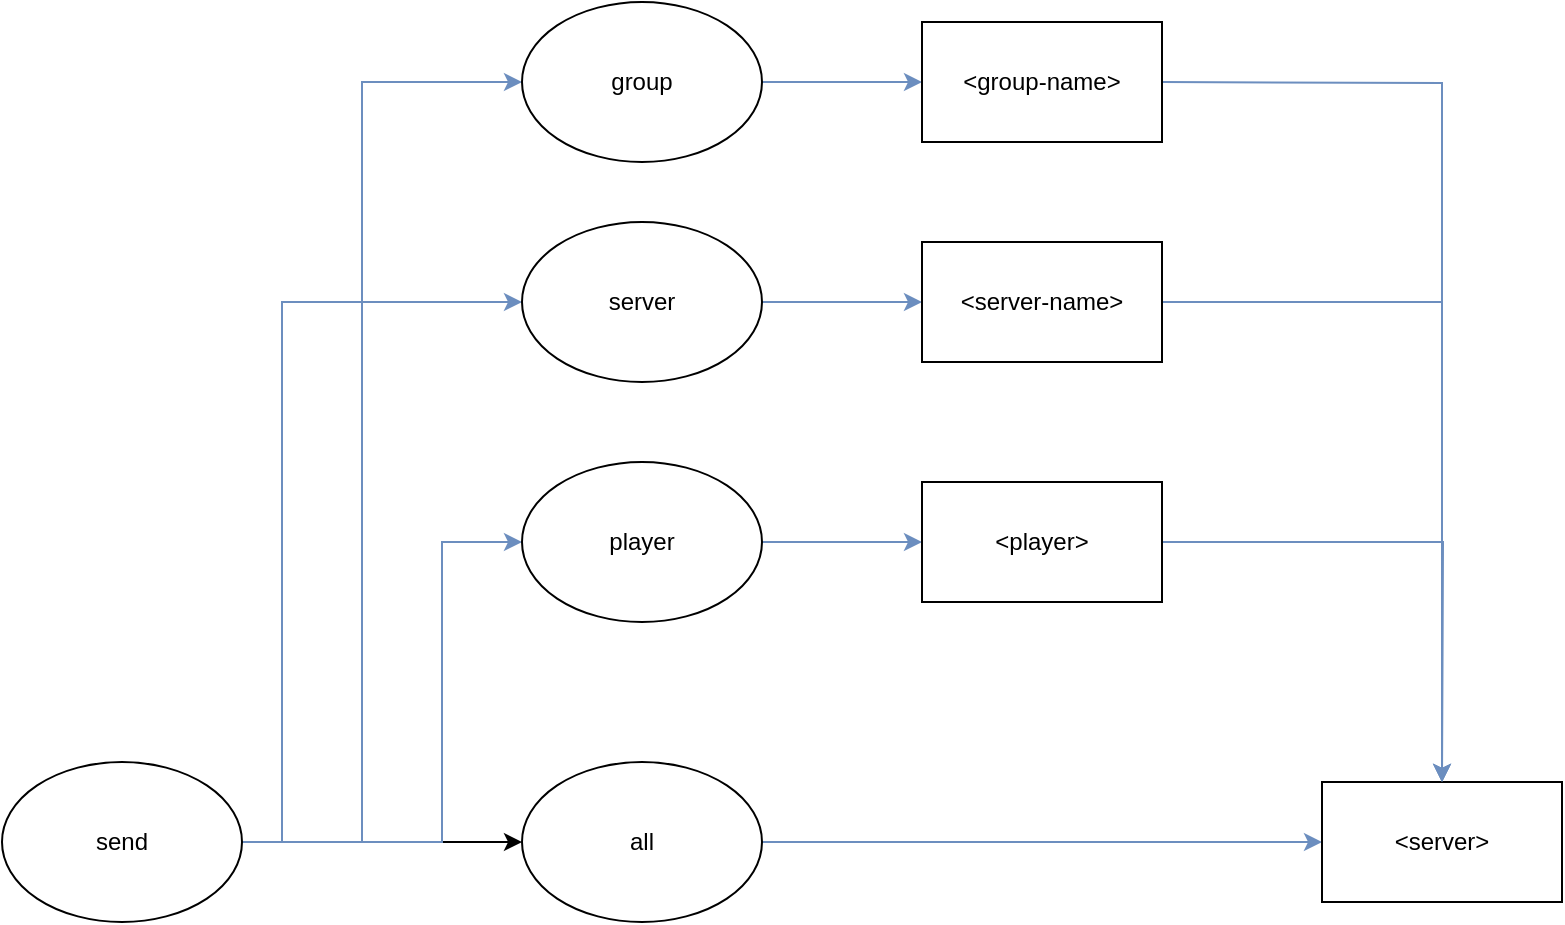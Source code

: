 <mxfile version="16.5.1" type="device"><diagram id="Fb-Inybf5bzQax99tmlt" name="Page-1"><mxGraphModel dx="1422" dy="849" grid="1" gridSize="10" guides="1" tooltips="1" connect="1" arrows="1" fold="1" page="1" pageScale="1" pageWidth="827" pageHeight="1169" math="0" shadow="0"><root><mxCell id="0"/><mxCell id="1" parent="0"/><mxCell id="vHH-PBHlcrKBcupYLKKA-2" style="edgeStyle=orthogonalEdgeStyle;rounded=0;orthogonalLoop=1;jettySize=auto;html=1;entryX=0;entryY=0.5;entryDx=0;entryDy=0;" parent="1" source="vHH-PBHlcrKBcupYLKKA-1" target="vHH-PBHlcrKBcupYLKKA-3" edge="1"><mxGeometry relative="1" as="geometry"><mxPoint x="280" y="40" as="targetPoint"/><Array as="points"><mxPoint x="280" y="540"/><mxPoint x="280" y="540"/></Array></mxGeometry></mxCell><mxCell id="vHH-PBHlcrKBcupYLKKA-4" style="edgeStyle=orthogonalEdgeStyle;rounded=0;orthogonalLoop=1;jettySize=auto;html=1;fillColor=#dae8fc;strokeColor=#6c8ebf;" parent="1" source="vHH-PBHlcrKBcupYLKKA-1" edge="1"><mxGeometry relative="1" as="geometry"><mxPoint x="280" y="160" as="targetPoint"/><Array as="points"><mxPoint x="200" y="540"/><mxPoint x="200" y="160"/></Array></mxGeometry></mxCell><mxCell id="vHH-PBHlcrKBcupYLKKA-14" style="edgeStyle=orthogonalEdgeStyle;rounded=0;orthogonalLoop=1;jettySize=auto;html=1;fillColor=#dae8fc;strokeColor=#6c8ebf;" parent="1" source="vHH-PBHlcrKBcupYLKKA-1" edge="1"><mxGeometry relative="1" as="geometry"><mxPoint x="280" y="270" as="targetPoint"/><Array as="points"><mxPoint x="160" y="540"/><mxPoint x="160" y="270"/></Array></mxGeometry></mxCell><mxCell id="vHH-PBHlcrKBcupYLKKA-17" style="edgeStyle=orthogonalEdgeStyle;rounded=0;orthogonalLoop=1;jettySize=auto;html=1;entryX=0;entryY=0.5;entryDx=0;entryDy=0;fillColor=#dae8fc;strokeColor=#6c8ebf;" parent="1" source="vHH-PBHlcrKBcupYLKKA-1" target="vHH-PBHlcrKBcupYLKKA-16" edge="1"><mxGeometry relative="1" as="geometry"><Array as="points"><mxPoint x="240" y="540"/><mxPoint x="240" y="390"/></Array></mxGeometry></mxCell><mxCell id="vHH-PBHlcrKBcupYLKKA-1" value="send" style="ellipse;whiteSpace=wrap;html=1;" parent="1" vertex="1"><mxGeometry x="20" y="500" width="120" height="80" as="geometry"/></mxCell><mxCell id="vHH-PBHlcrKBcupYLKKA-6" style="edgeStyle=orthogonalEdgeStyle;rounded=0;orthogonalLoop=1;jettySize=auto;html=1;entryX=0;entryY=0.5;entryDx=0;entryDy=0;entryPerimeter=0;fillColor=#dae8fc;strokeColor=#6c8ebf;" parent="1" source="vHH-PBHlcrKBcupYLKKA-3" target="vHH-PBHlcrKBcupYLKKA-13" edge="1"><mxGeometry relative="1" as="geometry"><mxPoint x="680" y="540" as="targetPoint"/></mxGeometry></mxCell><mxCell id="vHH-PBHlcrKBcupYLKKA-3" value="all" style="ellipse;whiteSpace=wrap;html=1;" parent="1" vertex="1"><mxGeometry x="280" y="500" width="120" height="80" as="geometry"/></mxCell><mxCell id="vHH-PBHlcrKBcupYLKKA-8" style="edgeStyle=orthogonalEdgeStyle;rounded=0;orthogonalLoop=1;jettySize=auto;html=1;fillColor=#dae8fc;strokeColor=#6c8ebf;" parent="1" source="vHH-PBHlcrKBcupYLKKA-5" edge="1"><mxGeometry relative="1" as="geometry"><mxPoint x="480" y="160" as="targetPoint"/></mxGeometry></mxCell><mxCell id="vHH-PBHlcrKBcupYLKKA-5" value="group" style="ellipse;whiteSpace=wrap;html=1;" parent="1" vertex="1"><mxGeometry x="280" y="120" width="120" height="80" as="geometry"/></mxCell><mxCell id="vHH-PBHlcrKBcupYLKKA-10" style="edgeStyle=orthogonalEdgeStyle;rounded=0;orthogonalLoop=1;jettySize=auto;html=1;entryX=0.5;entryY=0;entryDx=0;entryDy=0;fillColor=#dae8fc;strokeColor=#6c8ebf;" parent="1" target="vHH-PBHlcrKBcupYLKKA-13" edge="1"><mxGeometry relative="1" as="geometry"><mxPoint x="600" y="160" as="sourcePoint"/><mxPoint x="740" y="500" as="targetPoint"/></mxGeometry></mxCell><mxCell id="vHH-PBHlcrKBcupYLKKA-12" value="&amp;lt;group-name&amp;gt;" style="rounded=0;whiteSpace=wrap;html=1;" parent="1" vertex="1"><mxGeometry x="480" y="130" width="120" height="60" as="geometry"/></mxCell><mxCell id="vHH-PBHlcrKBcupYLKKA-13" value="&amp;lt;server&amp;gt;" style="rounded=0;whiteSpace=wrap;html=1;" parent="1" vertex="1"><mxGeometry x="680" y="510" width="120" height="60" as="geometry"/></mxCell><mxCell id="vHH-PBHlcrKBcupYLKKA-21" style="edgeStyle=orthogonalEdgeStyle;rounded=0;orthogonalLoop=1;jettySize=auto;html=1;entryX=0;entryY=0.5;entryDx=0;entryDy=0;fillColor=#dae8fc;strokeColor=#6c8ebf;" parent="1" source="vHH-PBHlcrKBcupYLKKA-15" target="vHH-PBHlcrKBcupYLKKA-18" edge="1"><mxGeometry relative="1" as="geometry"/></mxCell><mxCell id="vHH-PBHlcrKBcupYLKKA-15" value="server" style="ellipse;whiteSpace=wrap;html=1;" parent="1" vertex="1"><mxGeometry x="280" y="230" width="120" height="80" as="geometry"/></mxCell><mxCell id="vHH-PBHlcrKBcupYLKKA-20" style="edgeStyle=orthogonalEdgeStyle;rounded=0;orthogonalLoop=1;jettySize=auto;html=1;entryX=0;entryY=0.5;entryDx=0;entryDy=0;fillColor=#dae8fc;strokeColor=#6c8ebf;" parent="1" source="vHH-PBHlcrKBcupYLKKA-16" target="vHH-PBHlcrKBcupYLKKA-19" edge="1"><mxGeometry relative="1" as="geometry"/></mxCell><mxCell id="vHH-PBHlcrKBcupYLKKA-16" value="player" style="ellipse;whiteSpace=wrap;html=1;" parent="1" vertex="1"><mxGeometry x="280" y="350" width="120" height="80" as="geometry"/></mxCell><mxCell id="vHH-PBHlcrKBcupYLKKA-22" style="edgeStyle=orthogonalEdgeStyle;rounded=0;orthogonalLoop=1;jettySize=auto;html=1;entryX=0.5;entryY=0;entryDx=0;entryDy=0;fillColor=#dae8fc;strokeColor=#6c8ebf;" parent="1" source="vHH-PBHlcrKBcupYLKKA-18" target="vHH-PBHlcrKBcupYLKKA-13" edge="1"><mxGeometry relative="1" as="geometry"/></mxCell><mxCell id="vHH-PBHlcrKBcupYLKKA-18" value="&amp;lt;server-name&amp;gt;" style="rounded=0;whiteSpace=wrap;html=1;" parent="1" vertex="1"><mxGeometry x="480" y="240" width="120" height="60" as="geometry"/></mxCell><mxCell id="vHH-PBHlcrKBcupYLKKA-23" style="edgeStyle=orthogonalEdgeStyle;rounded=0;orthogonalLoop=1;jettySize=auto;html=1;fillColor=#dae8fc;strokeColor=#6c8ebf;" parent="1" source="vHH-PBHlcrKBcupYLKKA-19" edge="1"><mxGeometry relative="1" as="geometry"><mxPoint x="740" y="510" as="targetPoint"/></mxGeometry></mxCell><mxCell id="vHH-PBHlcrKBcupYLKKA-19" value="&amp;lt;player&amp;gt;" style="rounded=0;whiteSpace=wrap;html=1;" parent="1" vertex="1"><mxGeometry x="480" y="360" width="120" height="60" as="geometry"/></mxCell></root></mxGraphModel></diagram></mxfile>